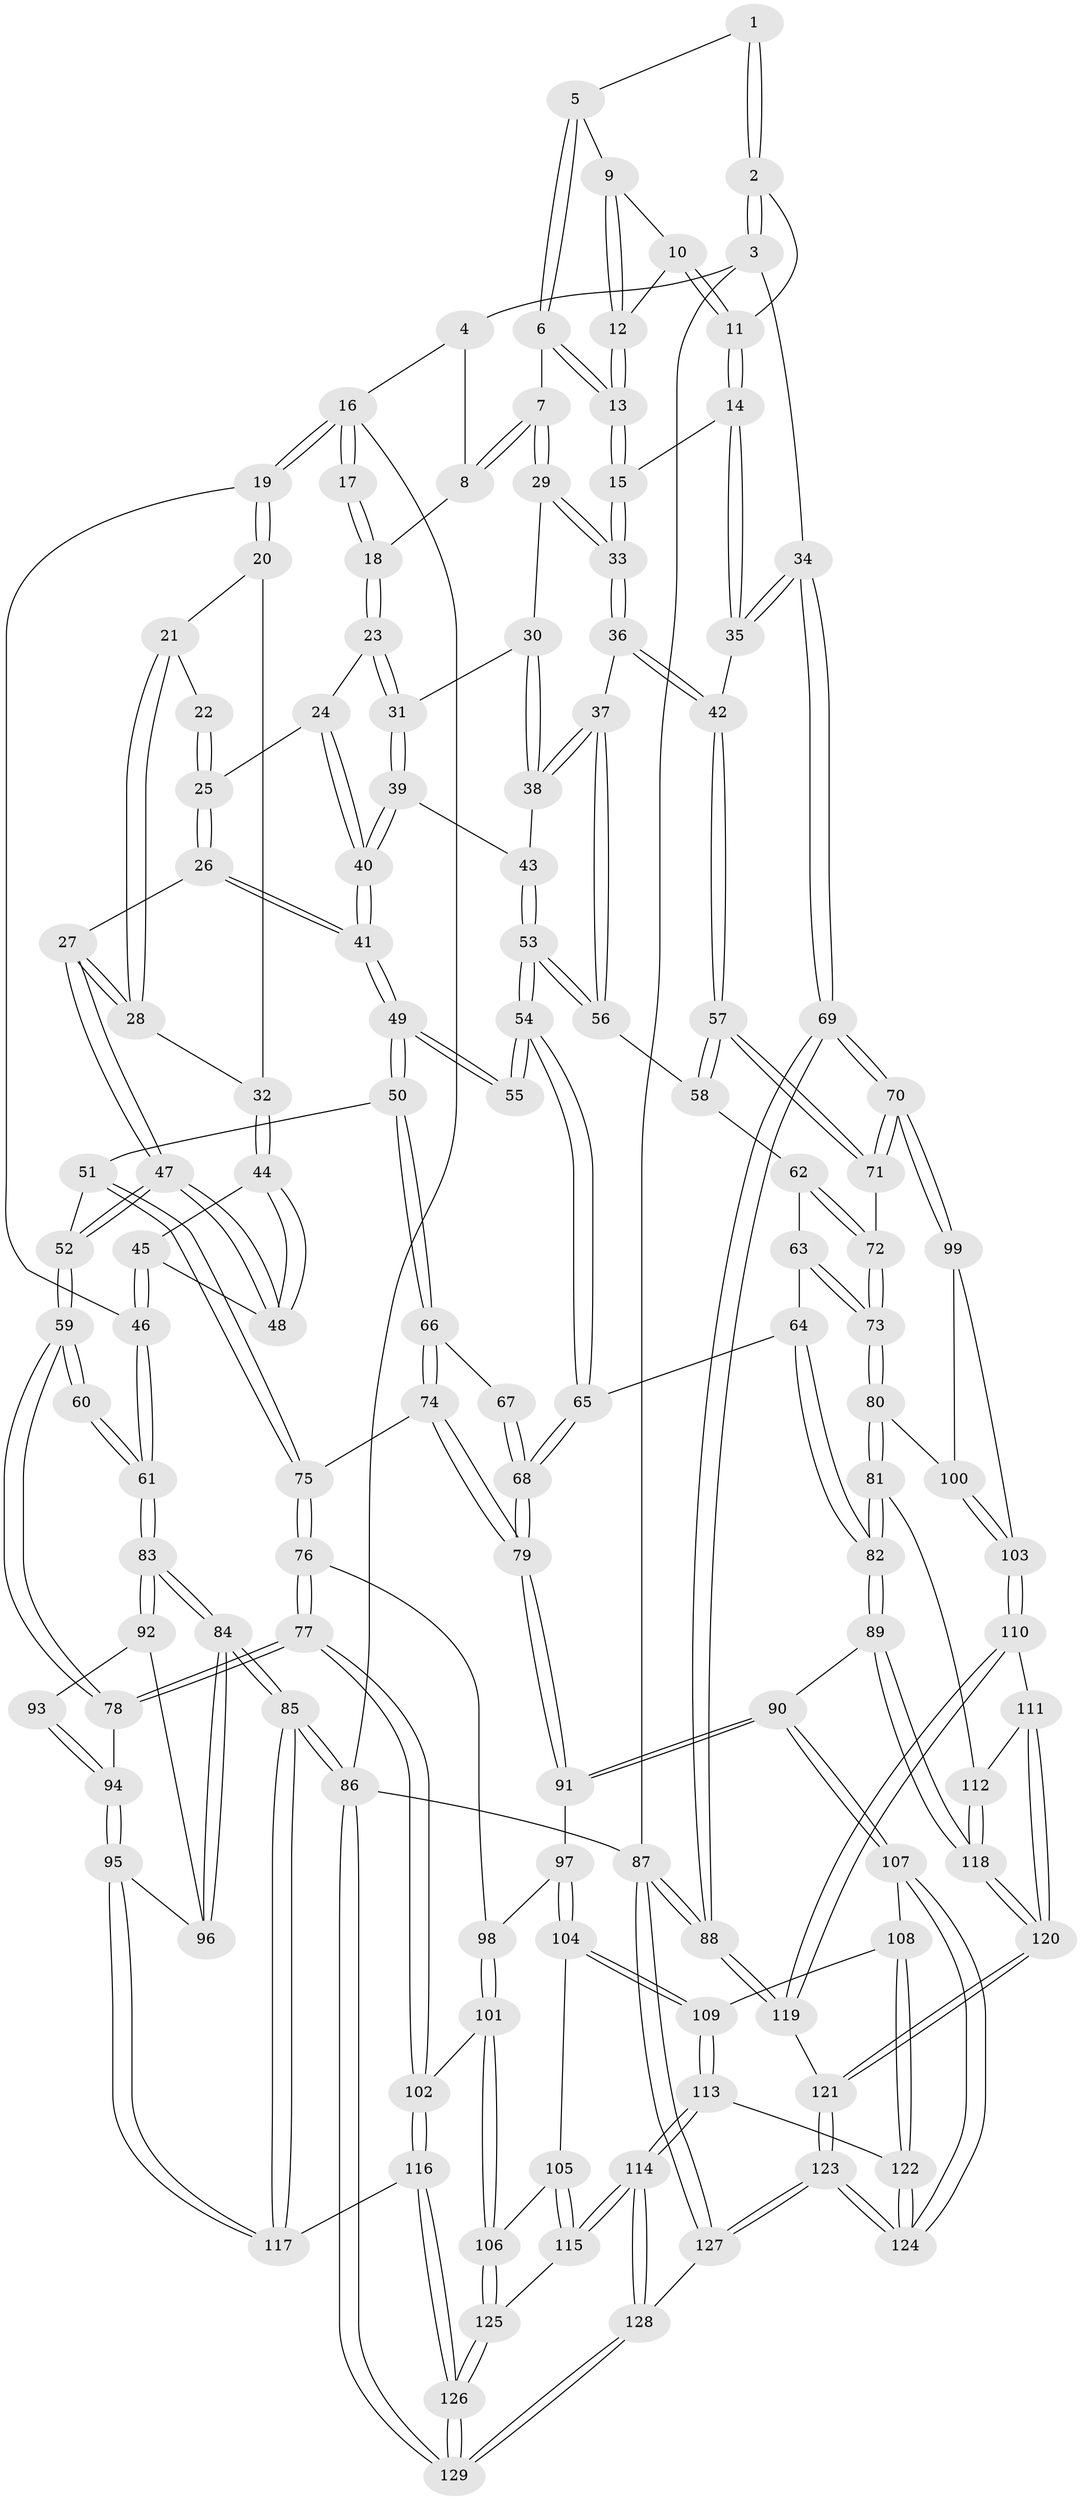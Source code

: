 // Generated by graph-tools (version 1.1) at 2025/00/03/09/25 05:00:48]
// undirected, 129 vertices, 319 edges
graph export_dot {
graph [start="1"]
  node [color=gray90,style=filled];
  1 [pos="+0.8462644164113067+0"];
  2 [pos="+1+0.14641943269519592"];
  3 [pos="+1+0.11989065191767309"];
  4 [pos="+0.7950793457316061+0"];
  5 [pos="+0.846419105963266+0"];
  6 [pos="+0.7669938919166966+0.14287035285371014"];
  7 [pos="+0.6006717185995277+0.09230186909294116"];
  8 [pos="+0.4980725088468034+0"];
  9 [pos="+0.8530437480101518+0.016163542386565196"];
  10 [pos="+0.9296877918998749+0.12445119127885304"];
  11 [pos="+1+0.16239061289136444"];
  12 [pos="+0.8527853140818549+0.12889429125886584"];
  13 [pos="+0.8193523252066212+0.19080761636489302"];
  14 [pos="+0.9106209523775898+0.23893748912548396"];
  15 [pos="+0.8389479760925592+0.2569179042332097"];
  16 [pos="+0+0"];
  17 [pos="+0.2472701780329811+0"];
  18 [pos="+0.4231547477840246+0"];
  19 [pos="+0+0.3244554762922708"];
  20 [pos="+0.06392695257973684+0.19513558872676298"];
  21 [pos="+0.11439245228026303+0.1680128282546876"];
  22 [pos="+0.1745819332947617+0.09529437688016844"];
  23 [pos="+0.3963063668247226+0.17396807062314423"];
  24 [pos="+0.34772678558425524+0.2453402665773403"];
  25 [pos="+0.22558358835222747+0.288615707957508"];
  26 [pos="+0.22140279938147947+0.2959466570662814"];
  27 [pos="+0.17239331638049904+0.3301830859086988"];
  28 [pos="+0.13332526599762395+0.3244489204849062"];
  29 [pos="+0.6188683308785015+0.18121760569930706"];
  30 [pos="+0.6046707820371814+0.22359391422604288"];
  31 [pos="+0.49355296446984814+0.31812292019540495"];
  32 [pos="+0.12318634940164373+0.3266696398798834"];
  33 [pos="+0.8002385668352687+0.31589595198740955"];
  34 [pos="+1+0.41655171824275156"];
  35 [pos="+1+0.40067931518028893"];
  36 [pos="+0.787781054265576+0.4004829014097541"];
  37 [pos="+0.7775759229724208+0.40138801344687375"];
  38 [pos="+0.6411210651634262+0.39480010233765545"];
  39 [pos="+0.49461388037997134+0.36015676790660356"];
  40 [pos="+0.3732197187723284+0.4368261621582989"];
  41 [pos="+0.3692096217269162+0.44287450363207004"];
  42 [pos="+0.8260852686522326+0.447483343099559"];
  43 [pos="+0.5998916004342896+0.41125472778259936"];
  44 [pos="+0.04246923424281772+0.34944066518853556"];
  45 [pos="+0+0.3678142884497582"];
  46 [pos="+0+0.3803270390685728"];
  47 [pos="+0.2169827838598496+0.49433697283483685"];
  48 [pos="+0.20186569996599768+0.48568622542245005"];
  49 [pos="+0.355101849583527+0.4880924531609031"];
  50 [pos="+0.34630712846276596+0.49791204190239985"];
  51 [pos="+0.31552299359332464+0.5165932183681061"];
  52 [pos="+0.2347270162643005+0.5268658893236161"];
  53 [pos="+0.5663421070879543+0.5205484784556336"];
  54 [pos="+0.5624747458009032+0.524643808467073"];
  55 [pos="+0.5241077491260674+0.5260596138199848"];
  56 [pos="+0.6478772682727288+0.5429372341421703"];
  57 [pos="+0.8321903129413187+0.5360691642128058"];
  58 [pos="+0.6682674470129709+0.5659257073655394"];
  59 [pos="+0.16577234046056938+0.5892990153850186"];
  60 [pos="+0.15052604412990148+0.5893717897090496"];
  61 [pos="+0+0.45292686571906576"];
  62 [pos="+0.6652695843135825+0.5847517293705471"];
  63 [pos="+0.656139217663708+0.6185305488319499"];
  64 [pos="+0.6193108950710559+0.6347416577479761"];
  65 [pos="+0.5762025901170008+0.6302236987466423"];
  66 [pos="+0.45728000252741297+0.626239987712322"];
  67 [pos="+0.4927933310299394+0.5860547323181396"];
  68 [pos="+0.5551988147956546+0.6554521680864988"];
  69 [pos="+1+0.7312632266280672"];
  70 [pos="+1+0.7201141091008373"];
  71 [pos="+0.8491978865982415+0.597481692231931"];
  72 [pos="+0.8224481682818903+0.6298008359493228"];
  73 [pos="+0.7890399048928525+0.6723664845003987"];
  74 [pos="+0.4734654725862523+0.6692113375380342"];
  75 [pos="+0.3512930266940428+0.6655975607146389"];
  76 [pos="+0.3415554128990216+0.7034684856439527"];
  77 [pos="+0.21945717822330904+0.7474031223661994"];
  78 [pos="+0.20784836162241951+0.7380353523933055"];
  79 [pos="+0.5146124779969217+0.7105095499392593"];
  80 [pos="+0.7674753362939017+0.7274544841663994"];
  81 [pos="+0.7562576776376799+0.7392558251462799"];
  82 [pos="+0.6996836360227746+0.7622470115213973"];
  83 [pos="+0+0.7033227905631654"];
  84 [pos="+0+0.8341351615866288"];
  85 [pos="+0+1"];
  86 [pos="+0+1"];
  87 [pos="+1+1"];
  88 [pos="+1+0.984853537990263"];
  89 [pos="+0.6672195111045234+0.7871351026155349"];
  90 [pos="+0.6557721404218176+0.7939136355296991"];
  91 [pos="+0.5146584087542407+0.71216719591716"];
  92 [pos="+0.057085798972773605+0.6880167674577741"];
  93 [pos="+0.0922477667262329+0.6527498001837982"];
  94 [pos="+0.10693598163204979+0.7851587218003921"];
  95 [pos="+0.08980575895312111+0.7940245668869655"];
  96 [pos="+0.07407705711767686+0.7881230718732808"];
  97 [pos="+0.4867659914094468+0.7458203064864503"];
  98 [pos="+0.3900433862710752+0.7614905488239422"];
  99 [pos="+0.9182648494266853+0.7801238298697057"];
  100 [pos="+0.8401744424386514+0.7711182472557218"];
  101 [pos="+0.34694037607523814+0.8477651168507443"];
  102 [pos="+0.2504757940428711+0.8280681398107544"];
  103 [pos="+0.8704573564701588+0.8436686962073818"];
  104 [pos="+0.4871240680584389+0.7693232770525088"];
  105 [pos="+0.44137516778201197+0.8266291719590702"];
  106 [pos="+0.34701407914993204+0.847866701274893"];
  107 [pos="+0.646240430378511+0.8236888833525998"];
  108 [pos="+0.5353175662367843+0.847593830099012"];
  109 [pos="+0.5064003997899212+0.8465347526369379"];
  110 [pos="+0.8698451019656969+0.8541155958233222"];
  111 [pos="+0.8418482525750385+0.857000691767195"];
  112 [pos="+0.7780345553795673+0.7978412941375245"];
  113 [pos="+0.47790488796464886+0.911457129254647"];
  114 [pos="+0.4595938387791361+0.928201680018525"];
  115 [pos="+0.4497419148992125+0.9219795033579712"];
  116 [pos="+0.19355361985444394+0.924019281657009"];
  117 [pos="+0.10757265516345704+0.8757753936526572"];
  118 [pos="+0.7773194130191803+0.9060956469027157"];
  119 [pos="+0.9289891658594766+0.9074266017467114"];
  120 [pos="+0.7811417506697383+0.9237045171228392"];
  121 [pos="+0.7747749110929875+0.9640012257710082"];
  122 [pos="+0.5784175671033502+0.9111902057754406"];
  123 [pos="+0.7006235548975167+1"];
  124 [pos="+0.6448510930557577+0.9243992085520935"];
  125 [pos="+0.3657475147709783+0.8836877489566651"];
  126 [pos="+0.2211184785620918+1"];
  127 [pos="+0.6848625807290465+1"];
  128 [pos="+0.4928252137247584+1"];
  129 [pos="+0.20894533806059482+1"];
  1 -- 2;
  1 -- 2;
  1 -- 5;
  2 -- 3;
  2 -- 3;
  2 -- 11;
  3 -- 4;
  3 -- 34;
  3 -- 87;
  4 -- 8;
  4 -- 16;
  5 -- 6;
  5 -- 6;
  5 -- 9;
  6 -- 7;
  6 -- 13;
  6 -- 13;
  7 -- 8;
  7 -- 8;
  7 -- 29;
  7 -- 29;
  8 -- 18;
  9 -- 10;
  9 -- 12;
  9 -- 12;
  10 -- 11;
  10 -- 11;
  10 -- 12;
  11 -- 14;
  11 -- 14;
  12 -- 13;
  12 -- 13;
  13 -- 15;
  13 -- 15;
  14 -- 15;
  14 -- 35;
  14 -- 35;
  15 -- 33;
  15 -- 33;
  16 -- 17;
  16 -- 17;
  16 -- 19;
  16 -- 19;
  16 -- 86;
  17 -- 18;
  17 -- 18;
  18 -- 23;
  18 -- 23;
  19 -- 20;
  19 -- 20;
  19 -- 46;
  20 -- 21;
  20 -- 32;
  21 -- 22;
  21 -- 28;
  21 -- 28;
  22 -- 25;
  22 -- 25;
  23 -- 24;
  23 -- 31;
  23 -- 31;
  24 -- 25;
  24 -- 40;
  24 -- 40;
  25 -- 26;
  25 -- 26;
  26 -- 27;
  26 -- 41;
  26 -- 41;
  27 -- 28;
  27 -- 28;
  27 -- 47;
  27 -- 47;
  28 -- 32;
  29 -- 30;
  29 -- 33;
  29 -- 33;
  30 -- 31;
  30 -- 38;
  30 -- 38;
  31 -- 39;
  31 -- 39;
  32 -- 44;
  32 -- 44;
  33 -- 36;
  33 -- 36;
  34 -- 35;
  34 -- 35;
  34 -- 69;
  34 -- 69;
  35 -- 42;
  36 -- 37;
  36 -- 42;
  36 -- 42;
  37 -- 38;
  37 -- 38;
  37 -- 56;
  37 -- 56;
  38 -- 43;
  39 -- 40;
  39 -- 40;
  39 -- 43;
  40 -- 41;
  40 -- 41;
  41 -- 49;
  41 -- 49;
  42 -- 57;
  42 -- 57;
  43 -- 53;
  43 -- 53;
  44 -- 45;
  44 -- 48;
  44 -- 48;
  45 -- 46;
  45 -- 46;
  45 -- 48;
  46 -- 61;
  46 -- 61;
  47 -- 48;
  47 -- 48;
  47 -- 52;
  47 -- 52;
  49 -- 50;
  49 -- 50;
  49 -- 55;
  49 -- 55;
  50 -- 51;
  50 -- 66;
  50 -- 66;
  51 -- 52;
  51 -- 75;
  51 -- 75;
  52 -- 59;
  52 -- 59;
  53 -- 54;
  53 -- 54;
  53 -- 56;
  53 -- 56;
  54 -- 55;
  54 -- 55;
  54 -- 65;
  54 -- 65;
  56 -- 58;
  57 -- 58;
  57 -- 58;
  57 -- 71;
  57 -- 71;
  58 -- 62;
  59 -- 60;
  59 -- 60;
  59 -- 78;
  59 -- 78;
  60 -- 61;
  60 -- 61;
  61 -- 83;
  61 -- 83;
  62 -- 63;
  62 -- 72;
  62 -- 72;
  63 -- 64;
  63 -- 73;
  63 -- 73;
  64 -- 65;
  64 -- 82;
  64 -- 82;
  65 -- 68;
  65 -- 68;
  66 -- 67;
  66 -- 74;
  66 -- 74;
  67 -- 68;
  67 -- 68;
  68 -- 79;
  68 -- 79;
  69 -- 70;
  69 -- 70;
  69 -- 88;
  69 -- 88;
  70 -- 71;
  70 -- 71;
  70 -- 99;
  70 -- 99;
  71 -- 72;
  72 -- 73;
  72 -- 73;
  73 -- 80;
  73 -- 80;
  74 -- 75;
  74 -- 79;
  74 -- 79;
  75 -- 76;
  75 -- 76;
  76 -- 77;
  76 -- 77;
  76 -- 98;
  77 -- 78;
  77 -- 78;
  77 -- 102;
  77 -- 102;
  78 -- 94;
  79 -- 91;
  79 -- 91;
  80 -- 81;
  80 -- 81;
  80 -- 100;
  81 -- 82;
  81 -- 82;
  81 -- 112;
  82 -- 89;
  82 -- 89;
  83 -- 84;
  83 -- 84;
  83 -- 92;
  83 -- 92;
  84 -- 85;
  84 -- 85;
  84 -- 96;
  84 -- 96;
  85 -- 86;
  85 -- 86;
  85 -- 117;
  85 -- 117;
  86 -- 129;
  86 -- 129;
  86 -- 87;
  87 -- 88;
  87 -- 88;
  87 -- 127;
  87 -- 127;
  88 -- 119;
  88 -- 119;
  89 -- 90;
  89 -- 118;
  89 -- 118;
  90 -- 91;
  90 -- 91;
  90 -- 107;
  90 -- 107;
  91 -- 97;
  92 -- 93;
  92 -- 96;
  93 -- 94;
  93 -- 94;
  94 -- 95;
  94 -- 95;
  95 -- 96;
  95 -- 117;
  95 -- 117;
  97 -- 98;
  97 -- 104;
  97 -- 104;
  98 -- 101;
  98 -- 101;
  99 -- 100;
  99 -- 103;
  100 -- 103;
  100 -- 103;
  101 -- 102;
  101 -- 106;
  101 -- 106;
  102 -- 116;
  102 -- 116;
  103 -- 110;
  103 -- 110;
  104 -- 105;
  104 -- 109;
  104 -- 109;
  105 -- 106;
  105 -- 115;
  105 -- 115;
  106 -- 125;
  106 -- 125;
  107 -- 108;
  107 -- 124;
  107 -- 124;
  108 -- 109;
  108 -- 122;
  108 -- 122;
  109 -- 113;
  109 -- 113;
  110 -- 111;
  110 -- 119;
  110 -- 119;
  111 -- 112;
  111 -- 120;
  111 -- 120;
  112 -- 118;
  112 -- 118;
  113 -- 114;
  113 -- 114;
  113 -- 122;
  114 -- 115;
  114 -- 115;
  114 -- 128;
  114 -- 128;
  115 -- 125;
  116 -- 117;
  116 -- 126;
  116 -- 126;
  118 -- 120;
  118 -- 120;
  119 -- 121;
  120 -- 121;
  120 -- 121;
  121 -- 123;
  121 -- 123;
  122 -- 124;
  122 -- 124;
  123 -- 124;
  123 -- 124;
  123 -- 127;
  123 -- 127;
  125 -- 126;
  125 -- 126;
  126 -- 129;
  126 -- 129;
  127 -- 128;
  128 -- 129;
  128 -- 129;
}
